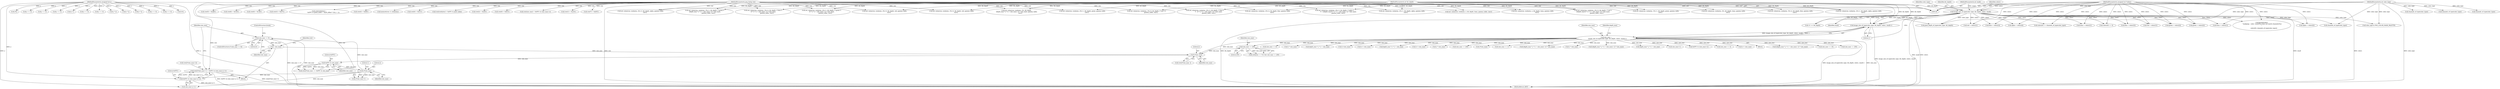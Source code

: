 digraph "0_Android_9d4853418ab2f754c2b63e091c29c5529b8b86ca_14@array" {
"1000336" [label="(Call,row[2*size_max+1] = 0xFFU & (size_max+y+1))"];
"1000344" [label="(Call,0xFFU & (size_max+y+1))"];
"1000340" [label="(Call,2*size_max)"];
"1000333" [label="(Call,0xFFU & size_max)"];
"1000330" [label="(Call,2*size_max)"];
"1000356" [label="(Call,--size_max)"];
"1000352" [label="(Call,size_max == 0)"];
"1000322" [label="(Call,size_max == 255)"];
"1000145" [label="(Call,size_max =\n      image_size_of_type(color_type, bit_depth, colors, small)-1)"];
"1000147" [label="(Call,image_size_of_type(color_type, bit_depth, colors, small)-1)"];
"1000148" [label="(Call,image_size_of_type(color_type, bit_depth, colors, small))"];
"1000133" [label="(MethodParameterIn,int color_type)"];
"1000134" [label="(MethodParameterIn,int bit_depth)"];
"1000137" [label="(MethodParameterIn,unsigned int *colors)"];
"1000138" [label="(MethodParameterIn,int small)"];
"1000132" [label="(MethodParameterIn,unsigned int y)"];
"1000130" [label="(MethodParameterIn,png_bytep row)"];
"1000432" [label="(Call,2*y)"];
"1000351" [label="(ControlStructure,if (size_max == 0))"];
"1000227" [label="(Call,y == 0)"];
"1000577" [label="(Call,(depth_max * y * 2 + size_max) / (2 * size_max))"];
"1000193" [label="(Call,row[0] = 0x6CU)"];
"1000324" [label="(Literal,255)"];
"1000156" [label="(Identifier,depth_max)"];
"1000960" [label="(Call,green = colors[2])"];
"1000401" [label="(Call,y == 0)"];
"1000330" [label="(Call,2*size_max)"];
"1000327" [label="(Call,row[2*size_max  ] = 0xFFU & size_max)"];
"1000518" [label="(Call,depth_max * y * 2 + size_max)"];
"1000353" [label="(Identifier,size_max)"];
"1000152" [label="(Identifier,small)"];
"1000302" [label="(Call,size_max+1)"];
"1000355" [label="(ControlStructure,break;)"];
"1001057" [label="(MethodReturn,RET)"];
"1000300" [label="(Call,0xFFU & (size_max+1))"];
"1000212" [label="(Call,size_max == 3)"];
"1000821" [label="(Call,x<=size_max)"];
"1000296" [label="(Call,row[size_max] = 0xFFU & (size_max+1))"];
"1000356" [label="(Call,--size_max)"];
"1000139" [label="(Block,)"];
"1001012" [label="(Call,set_value(row, rowbytes, 4*x+2, bit_depth, blue, gamma_table,\n                     conv))"];
"1001045" [label="(Call,fprintf(stderr,\n \"makepng: --color: count(%u) does not match channels(%u)\n\",\n\n          colors[0], channels_of_type(color_type)))"];
"1000242" [label="(Call,row[1] = 0x23U)"];
"1000272" [label="(Call,row[7] = 0xEFU)"];
"1000262" [label="(Call,row[5] = 0xABU)"];
"1000335" [label="(Identifier,size_max)"];
"1000844" [label="(Call,alpha = colors[2])"];
"1000336" [label="(Call,row[2*size_max+1] = 0xFFU & (size_max+y+1))"];
"1000341" [label="(Literal,2)"];
"1000267" [label="(Call,row[6] = 0xCDU)"];
"1000183" [label="(Call,y == 0)"];
"1000611" [label="(Call,set_value(row, rowbytes, 3*x+1, bit_depth, /* green */\n (depth_max * x * 2 + size_max) / (2 * size_max),\n                  gamma_table, conv))"];
"1000352" [label="(Call,size_max == 0)"];
"1000328" [label="(Call,row[2*size_max  ])"];
"1000138" [label="(MethodParameterIn,int small)"];
"1000354" [label="(Literal,0)"];
"1000517" [label="(Call,(depth_max * y * 2 + size_max) / (2 * size_max))"];
"1000326" [label="(Block,)"];
"1000346" [label="(Call,size_max+y+1)"];
"1001000" [label="(Call,set_value(row, rowbytes, 4*x+1, bit_depth, green, gamma_table,\n                     conv))"];
"1000348" [label="(Call,y+1)"];
"1000215" [label="(Call,row[0] = 0x1BU)"];
"1000886" [label="(Call,red = colors[1])"];
"1000174" [label="(Call,pixel_depth_of_type(color_type, bit_depth))"];
"1000361" [label="(Call,y == 0)"];
"1000137" [label="(MethodParameterIn,unsigned int *colors)"];
"1000234" [label="(Call,size_max == 15)"];
"1000318" [label="(Call,rowbytes == 512 && size_max == 255)"];
"1000972" [label="(Call,alpha = colors[4])"];
"1000452" [label="(Call,channels_of_type(color_type))"];
"1000147" [label="(Call,image_size_of_type(color_type, bit_depth, colors, small)-1)"];
"1000146" [label="(Identifier,size_max)"];
"1000838" [label="(Call,luma = colors[1])"];
"1000375" [label="(Call,size_max == 255)"];
"1000323" [label="(Identifier,size_max)"];
"1000306" [label="(Call,size_max == 0)"];
"1000525" [label="(Call,2 * size_max)"];
"1000662" [label="(Call,depth_max * y * 2 + size_max)"];
"1001024" [label="(Call,set_value(row, rowbytes, 4*x+3, bit_depth, alpha, gamma_table,\n                     conv))"];
"1000854" [label="(Call,x<size_max)"];
"1000982" [label="(Call,x<=size_max)"];
"1000342" [label="(Identifier,size_max)"];
"1000633" [label="(Call,set_value(row, rowbytes, 3*x+2, bit_depth, /* blue */\n (Y * x * 2 + size_max) / (2 * size_max),\n                  gamma_table, conv))"];
"1000578" [label="(Call,depth_max * y * 2 + size_max)"];
"1000284" [label="(Call,y == 0)"];
"1000665" [label="(Call,y * 2)"];
"1000521" [label="(Call,y * 2)"];
"1000331" [label="(Literal,2)"];
"1000337" [label="(Call,row[2*size_max+1])"];
"1000966" [label="(Call,blue = colors[3])"];
"1000581" [label="(Call,y * 2)"];
"1000357" [label="(Identifier,size_max)"];
"1000134" [label="(MethodParameterIn,int bit_depth)"];
"1000914" [label="(Call,set_value(row, rowbytes, 3*x+0, bit_depth, red, gamma_table,\n                     conv))"];
"1000322" [label="(Call,size_max == 255)"];
"1000729" [label="(Call,set_value(row, rowbytes, 4*x+2, bit_depth, /* blue */\n                  Y - (Y * x * 2 + size_max) / (2 * size_max),\n                  gamma_table, conv))"];
"1000908" [label="(Call,x<=size_max)"];
"1000559" [label="(Call,set_value(row, rowbytes, 2*x+1, bit_depth, alpha, gamma_table,\n                  conv))"];
"1000334" [label="(Literal,0xFFU)"];
"1000150" [label="(Identifier,bit_depth)"];
"1000252" [label="(Call,row[3] = 0x67U)"];
"1000421" [label="(Call,row[rowbytes] =\n                     0xFFU & (pixel_index + (byte_offset * 2*y) + 1))"];
"1000151" [label="(Identifier,colors)"];
"1000826" [label="(Call,set_value(row, rowbytes, x, bit_depth, luma, gamma_table,\n                     conv))"];
"1000339" [label="(Call,2*size_max+1)"];
"1000153" [label="(Literal,1)"];
"1000892" [label="(Call,green = colors[2])"];
"1000926" [label="(Call,set_value(row, rowbytes, 3*x+1, bit_depth, green, gamma_table,\n                     conv))"];
"1000669" [label="(Call,2 * size_max)"];
"1000340" [label="(Call,2*size_max)"];
"1000332" [label="(Identifier,size_max)"];
"1000898" [label="(Call,blue = colors[3])"];
"1000257" [label="(Call,row[4] = 0x89U)"];
"1000343" [label="(Literal,1)"];
"1000132" [label="(MethodParameterIn,unsigned int y)"];
"1000148" [label="(Call,image_size_of_type(color_type, bit_depth, colors, small))"];
"1000788" [label="(Call,color_type & PNG_COLOR_MASK_PALETTE)"];
"1000798" [label="(Call,colors[0] == channels_of_type(color_type))"];
"1000707" [label="(Call,set_value(row, rowbytes, 4*x+1, bit_depth, /* green */\n (Y * x * 2 + size_max) / (2 * size_max),\n                  gamma_table, conv))"];
"1000792" [label="(Call,memset(row, 0, rowbytes))"];
"1000237" [label="(Call,row[0] = 0x01U)"];
"1000439" [label="(Call,y == 0)"];
"1000145" [label="(Call,size_max =\n      image_size_of_type(color_type, bit_depth, colors, small)-1)"];
"1000205" [label="(Call,y == 0)"];
"1000988" [label="(Call,set_value(row, rowbytes, 4*x+0, bit_depth, red, gamma_table,\n                     conv))"];
"1000130" [label="(MethodParameterIn,png_bytep row)"];
"1000539" [label="(Call,set_value(row, rowbytes, 2*x, bit_depth,\n (depth_max * x * 2 + size_max) / (2 * size_max), gamma_table,\n                  conv))"];
"1000404" [label="(Call,row[rowbytes] = 0xFFU & pixel_index)"];
"1000805" [label="(Call,channels_of_type(color_type))"];
"1000149" [label="(Identifier,color_type)"];
"1000467" [label="(Call,2*y)"];
"1000291" [label="(Call,size_max == 255)"];
"1000599" [label="(Call,set_value(row, rowbytes, 3*x+0, bit_depth, /* red */ Y,\n                     gamma_table, conv))"];
"1000462" [label="(Call,2*size_max)"];
"1000329" [label="(Identifier,row)"];
"1000753" [label="(Call,set_value(row, rowbytes, 4*x+3, bit_depth, /* alpha */\n                  Y + ((depth_max-Y) * x * 2 + size_max) / (2 * size_max),\n                  gamma_table, conv))"];
"1000163" [label="(Call,colors[0] == 0)"];
"1000190" [label="(Call,size_max == 1)"];
"1000661" [label="(Call,(depth_max * y * 2 + size_max) / (2 * size_max))"];
"1000503" [label="(Call,set_value(row, rowbytes, x, bit_depth, luma, gamma_table, conv))"];
"1000247" [label="(Call,row[2] = 0x45U)"];
"1000345" [label="(Literal,0xFFU)"];
"1000133" [label="(MethodParameterIn,int color_type)"];
"1000158" [label="(Call,1U << bit_depth)"];
"1000333" [label="(Call,0xFFU & size_max)"];
"1000585" [label="(Call,2 * size_max)"];
"1000683" [label="(Call,set_value(row, rowbytes, 4*x+0, bit_depth, /* red */\n ((depth_max-Y) * x * 2 + size_max) / (2 * size_max),\n                  gamma_table, conv))"];
"1000344" [label="(Call,0xFFU & (size_max+y+1))"];
"1000860" [label="(Call,set_value(row, rowbytes, 2*x, bit_depth, luma, gamma_table,\n                     conv))"];
"1000802" [label="(Call,channels_of_type(color_type))"];
"1000954" [label="(Call,red = colors[1])"];
"1000938" [label="(Call,set_value(row, rowbytes, 3*x+2, bit_depth, blue, gamma_table,\n                     conv))"];
"1000870" [label="(Call,set_value(row, rowbytes, 2*x+1, bit_depth, alpha, gamma_table,\n                     conv))"];
"1000811" [label="(Call,luma = colors[1])"];
"1001051" [label="(Call,channels_of_type(color_type))"];
"1000336" -> "1000326"  [label="AST: "];
"1000336" -> "1000344"  [label="CFG: "];
"1000337" -> "1000336"  [label="AST: "];
"1000344" -> "1000336"  [label="AST: "];
"1000353" -> "1000336"  [label="CFG: "];
"1000336" -> "1001057"  [label="DDG: 0xFFU & (size_max+y+1)"];
"1000336" -> "1001057"  [label="DDG: row[2*size_max+1]"];
"1000344" -> "1000336"  [label="DDG: 0xFFU"];
"1000344" -> "1000336"  [label="DDG: size_max+y+1"];
"1000130" -> "1000336"  [label="DDG: row"];
"1000344" -> "1000346"  [label="CFG: "];
"1000345" -> "1000344"  [label="AST: "];
"1000346" -> "1000344"  [label="AST: "];
"1000344" -> "1001057"  [label="DDG: size_max+y+1"];
"1000340" -> "1000344"  [label="DDG: size_max"];
"1000132" -> "1000344"  [label="DDG: y"];
"1000340" -> "1000339"  [label="AST: "];
"1000340" -> "1000342"  [label="CFG: "];
"1000341" -> "1000340"  [label="AST: "];
"1000342" -> "1000340"  [label="AST: "];
"1000343" -> "1000340"  [label="CFG: "];
"1000340" -> "1000339"  [label="DDG: 2"];
"1000340" -> "1000339"  [label="DDG: size_max"];
"1000333" -> "1000340"  [label="DDG: size_max"];
"1000340" -> "1000346"  [label="DDG: size_max"];
"1000340" -> "1000352"  [label="DDG: size_max"];
"1000333" -> "1000327"  [label="AST: "];
"1000333" -> "1000335"  [label="CFG: "];
"1000334" -> "1000333"  [label="AST: "];
"1000335" -> "1000333"  [label="AST: "];
"1000327" -> "1000333"  [label="CFG: "];
"1000333" -> "1000327"  [label="DDG: 0xFFU"];
"1000333" -> "1000327"  [label="DDG: size_max"];
"1000330" -> "1000333"  [label="DDG: size_max"];
"1000330" -> "1000328"  [label="AST: "];
"1000330" -> "1000332"  [label="CFG: "];
"1000331" -> "1000330"  [label="AST: "];
"1000332" -> "1000330"  [label="AST: "];
"1000328" -> "1000330"  [label="CFG: "];
"1000356" -> "1000330"  [label="DDG: size_max"];
"1000322" -> "1000330"  [label="DDG: size_max"];
"1000145" -> "1000330"  [label="DDG: size_max"];
"1000356" -> "1000326"  [label="AST: "];
"1000356" -> "1000357"  [label="CFG: "];
"1000357" -> "1000356"  [label="AST: "];
"1000329" -> "1000356"  [label="CFG: "];
"1000352" -> "1000356"  [label="DDG: size_max"];
"1000352" -> "1000351"  [label="AST: "];
"1000352" -> "1000354"  [label="CFG: "];
"1000353" -> "1000352"  [label="AST: "];
"1000354" -> "1000352"  [label="AST: "];
"1000355" -> "1000352"  [label="CFG: "];
"1000357" -> "1000352"  [label="CFG: "];
"1000352" -> "1001057"  [label="DDG: size_max"];
"1000352" -> "1001057"  [label="DDG: size_max == 0"];
"1000322" -> "1000318"  [label="AST: "];
"1000322" -> "1000324"  [label="CFG: "];
"1000323" -> "1000322"  [label="AST: "];
"1000324" -> "1000322"  [label="AST: "];
"1000318" -> "1000322"  [label="CFG: "];
"1000322" -> "1000318"  [label="DDG: size_max"];
"1000322" -> "1000318"  [label="DDG: 255"];
"1000145" -> "1000322"  [label="DDG: size_max"];
"1000145" -> "1000139"  [label="AST: "];
"1000145" -> "1000147"  [label="CFG: "];
"1000146" -> "1000145"  [label="AST: "];
"1000147" -> "1000145"  [label="AST: "];
"1000156" -> "1000145"  [label="CFG: "];
"1000145" -> "1001057"  [label="DDG: size_max"];
"1000145" -> "1001057"  [label="DDG: image_size_of_type(color_type, bit_depth, colors, small)-1"];
"1000147" -> "1000145"  [label="DDG: image_size_of_type(color_type, bit_depth, colors, small)"];
"1000147" -> "1000145"  [label="DDG: 1"];
"1000145" -> "1000190"  [label="DDG: size_max"];
"1000145" -> "1000212"  [label="DDG: size_max"];
"1000145" -> "1000234"  [label="DDG: size_max"];
"1000145" -> "1000291"  [label="DDG: size_max"];
"1000145" -> "1000300"  [label="DDG: size_max"];
"1000145" -> "1000302"  [label="DDG: size_max"];
"1000145" -> "1000306"  [label="DDG: size_max"];
"1000145" -> "1000375"  [label="DDG: size_max"];
"1000145" -> "1000462"  [label="DDG: size_max"];
"1000145" -> "1000517"  [label="DDG: size_max"];
"1000145" -> "1000518"  [label="DDG: size_max"];
"1000145" -> "1000525"  [label="DDG: size_max"];
"1000145" -> "1000577"  [label="DDG: size_max"];
"1000145" -> "1000578"  [label="DDG: size_max"];
"1000145" -> "1000585"  [label="DDG: size_max"];
"1000145" -> "1000661"  [label="DDG: size_max"];
"1000145" -> "1000662"  [label="DDG: size_max"];
"1000145" -> "1000669"  [label="DDG: size_max"];
"1000145" -> "1000821"  [label="DDG: size_max"];
"1000145" -> "1000854"  [label="DDG: size_max"];
"1000145" -> "1000908"  [label="DDG: size_max"];
"1000145" -> "1000982"  [label="DDG: size_max"];
"1000147" -> "1000153"  [label="CFG: "];
"1000148" -> "1000147"  [label="AST: "];
"1000153" -> "1000147"  [label="AST: "];
"1000147" -> "1001057"  [label="DDG: image_size_of_type(color_type, bit_depth, colors, small)"];
"1000148" -> "1000147"  [label="DDG: color_type"];
"1000148" -> "1000147"  [label="DDG: bit_depth"];
"1000148" -> "1000147"  [label="DDG: colors"];
"1000148" -> "1000147"  [label="DDG: small"];
"1000148" -> "1000152"  [label="CFG: "];
"1000149" -> "1000148"  [label="AST: "];
"1000150" -> "1000148"  [label="AST: "];
"1000151" -> "1000148"  [label="AST: "];
"1000152" -> "1000148"  [label="AST: "];
"1000153" -> "1000148"  [label="CFG: "];
"1000148" -> "1001057"  [label="DDG: colors"];
"1000148" -> "1001057"  [label="DDG: small"];
"1000133" -> "1000148"  [label="DDG: color_type"];
"1000134" -> "1000148"  [label="DDG: bit_depth"];
"1000137" -> "1000148"  [label="DDG: colors"];
"1000138" -> "1000148"  [label="DDG: small"];
"1000148" -> "1000158"  [label="DDG: bit_depth"];
"1000148" -> "1000163"  [label="DDG: colors"];
"1000148" -> "1000174"  [label="DDG: color_type"];
"1000148" -> "1000452"  [label="DDG: color_type"];
"1000148" -> "1000788"  [label="DDG: color_type"];
"1000148" -> "1000798"  [label="DDG: colors"];
"1000148" -> "1000811"  [label="DDG: colors"];
"1000148" -> "1000838"  [label="DDG: colors"];
"1000148" -> "1000844"  [label="DDG: colors"];
"1000148" -> "1000886"  [label="DDG: colors"];
"1000148" -> "1000892"  [label="DDG: colors"];
"1000148" -> "1000898"  [label="DDG: colors"];
"1000148" -> "1000954"  [label="DDG: colors"];
"1000148" -> "1000960"  [label="DDG: colors"];
"1000148" -> "1000966"  [label="DDG: colors"];
"1000148" -> "1000972"  [label="DDG: colors"];
"1000148" -> "1001045"  [label="DDG: colors"];
"1000133" -> "1000129"  [label="AST: "];
"1000133" -> "1001057"  [label="DDG: color_type"];
"1000133" -> "1000174"  [label="DDG: color_type"];
"1000133" -> "1000452"  [label="DDG: color_type"];
"1000133" -> "1000788"  [label="DDG: color_type"];
"1000133" -> "1000802"  [label="DDG: color_type"];
"1000133" -> "1000805"  [label="DDG: color_type"];
"1000133" -> "1001051"  [label="DDG: color_type"];
"1000134" -> "1000129"  [label="AST: "];
"1000134" -> "1001057"  [label="DDG: bit_depth"];
"1000134" -> "1000158"  [label="DDG: bit_depth"];
"1000134" -> "1000174"  [label="DDG: bit_depth"];
"1000134" -> "1000503"  [label="DDG: bit_depth"];
"1000134" -> "1000539"  [label="DDG: bit_depth"];
"1000134" -> "1000559"  [label="DDG: bit_depth"];
"1000134" -> "1000599"  [label="DDG: bit_depth"];
"1000134" -> "1000611"  [label="DDG: bit_depth"];
"1000134" -> "1000633"  [label="DDG: bit_depth"];
"1000134" -> "1000683"  [label="DDG: bit_depth"];
"1000134" -> "1000707"  [label="DDG: bit_depth"];
"1000134" -> "1000729"  [label="DDG: bit_depth"];
"1000134" -> "1000753"  [label="DDG: bit_depth"];
"1000134" -> "1000826"  [label="DDG: bit_depth"];
"1000134" -> "1000860"  [label="DDG: bit_depth"];
"1000134" -> "1000870"  [label="DDG: bit_depth"];
"1000134" -> "1000914"  [label="DDG: bit_depth"];
"1000134" -> "1000926"  [label="DDG: bit_depth"];
"1000134" -> "1000938"  [label="DDG: bit_depth"];
"1000134" -> "1000988"  [label="DDG: bit_depth"];
"1000134" -> "1001000"  [label="DDG: bit_depth"];
"1000134" -> "1001012"  [label="DDG: bit_depth"];
"1000134" -> "1001024"  [label="DDG: bit_depth"];
"1000137" -> "1000129"  [label="AST: "];
"1000137" -> "1001057"  [label="DDG: colors"];
"1000137" -> "1000163"  [label="DDG: colors"];
"1000137" -> "1000798"  [label="DDG: colors"];
"1000137" -> "1000811"  [label="DDG: colors"];
"1000137" -> "1000838"  [label="DDG: colors"];
"1000137" -> "1000844"  [label="DDG: colors"];
"1000137" -> "1000886"  [label="DDG: colors"];
"1000137" -> "1000892"  [label="DDG: colors"];
"1000137" -> "1000898"  [label="DDG: colors"];
"1000137" -> "1000954"  [label="DDG: colors"];
"1000137" -> "1000960"  [label="DDG: colors"];
"1000137" -> "1000966"  [label="DDG: colors"];
"1000137" -> "1000972"  [label="DDG: colors"];
"1000137" -> "1001045"  [label="DDG: colors"];
"1000138" -> "1000129"  [label="AST: "];
"1000138" -> "1001057"  [label="DDG: small"];
"1000132" -> "1000129"  [label="AST: "];
"1000132" -> "1001057"  [label="DDG: y"];
"1000132" -> "1000183"  [label="DDG: y"];
"1000132" -> "1000205"  [label="DDG: y"];
"1000132" -> "1000227"  [label="DDG: y"];
"1000132" -> "1000284"  [label="DDG: y"];
"1000132" -> "1000346"  [label="DDG: y"];
"1000132" -> "1000348"  [label="DDG: y"];
"1000132" -> "1000361"  [label="DDG: y"];
"1000132" -> "1000401"  [label="DDG: y"];
"1000132" -> "1000432"  [label="DDG: y"];
"1000132" -> "1000439"  [label="DDG: y"];
"1000132" -> "1000467"  [label="DDG: y"];
"1000132" -> "1000521"  [label="DDG: y"];
"1000132" -> "1000581"  [label="DDG: y"];
"1000132" -> "1000665"  [label="DDG: y"];
"1000130" -> "1000129"  [label="AST: "];
"1000130" -> "1001057"  [label="DDG: row"];
"1000130" -> "1000193"  [label="DDG: row"];
"1000130" -> "1000215"  [label="DDG: row"];
"1000130" -> "1000237"  [label="DDG: row"];
"1000130" -> "1000242"  [label="DDG: row"];
"1000130" -> "1000247"  [label="DDG: row"];
"1000130" -> "1000252"  [label="DDG: row"];
"1000130" -> "1000257"  [label="DDG: row"];
"1000130" -> "1000262"  [label="DDG: row"];
"1000130" -> "1000267"  [label="DDG: row"];
"1000130" -> "1000272"  [label="DDG: row"];
"1000130" -> "1000296"  [label="DDG: row"];
"1000130" -> "1000327"  [label="DDG: row"];
"1000130" -> "1000404"  [label="DDG: row"];
"1000130" -> "1000421"  [label="DDG: row"];
"1000130" -> "1000503"  [label="DDG: row"];
"1000130" -> "1000539"  [label="DDG: row"];
"1000130" -> "1000559"  [label="DDG: row"];
"1000130" -> "1000599"  [label="DDG: row"];
"1000130" -> "1000611"  [label="DDG: row"];
"1000130" -> "1000633"  [label="DDG: row"];
"1000130" -> "1000683"  [label="DDG: row"];
"1000130" -> "1000707"  [label="DDG: row"];
"1000130" -> "1000729"  [label="DDG: row"];
"1000130" -> "1000753"  [label="DDG: row"];
"1000130" -> "1000792"  [label="DDG: row"];
"1000130" -> "1000826"  [label="DDG: row"];
"1000130" -> "1000860"  [label="DDG: row"];
"1000130" -> "1000870"  [label="DDG: row"];
"1000130" -> "1000914"  [label="DDG: row"];
"1000130" -> "1000926"  [label="DDG: row"];
"1000130" -> "1000938"  [label="DDG: row"];
"1000130" -> "1000988"  [label="DDG: row"];
"1000130" -> "1001000"  [label="DDG: row"];
"1000130" -> "1001012"  [label="DDG: row"];
"1000130" -> "1001024"  [label="DDG: row"];
}

